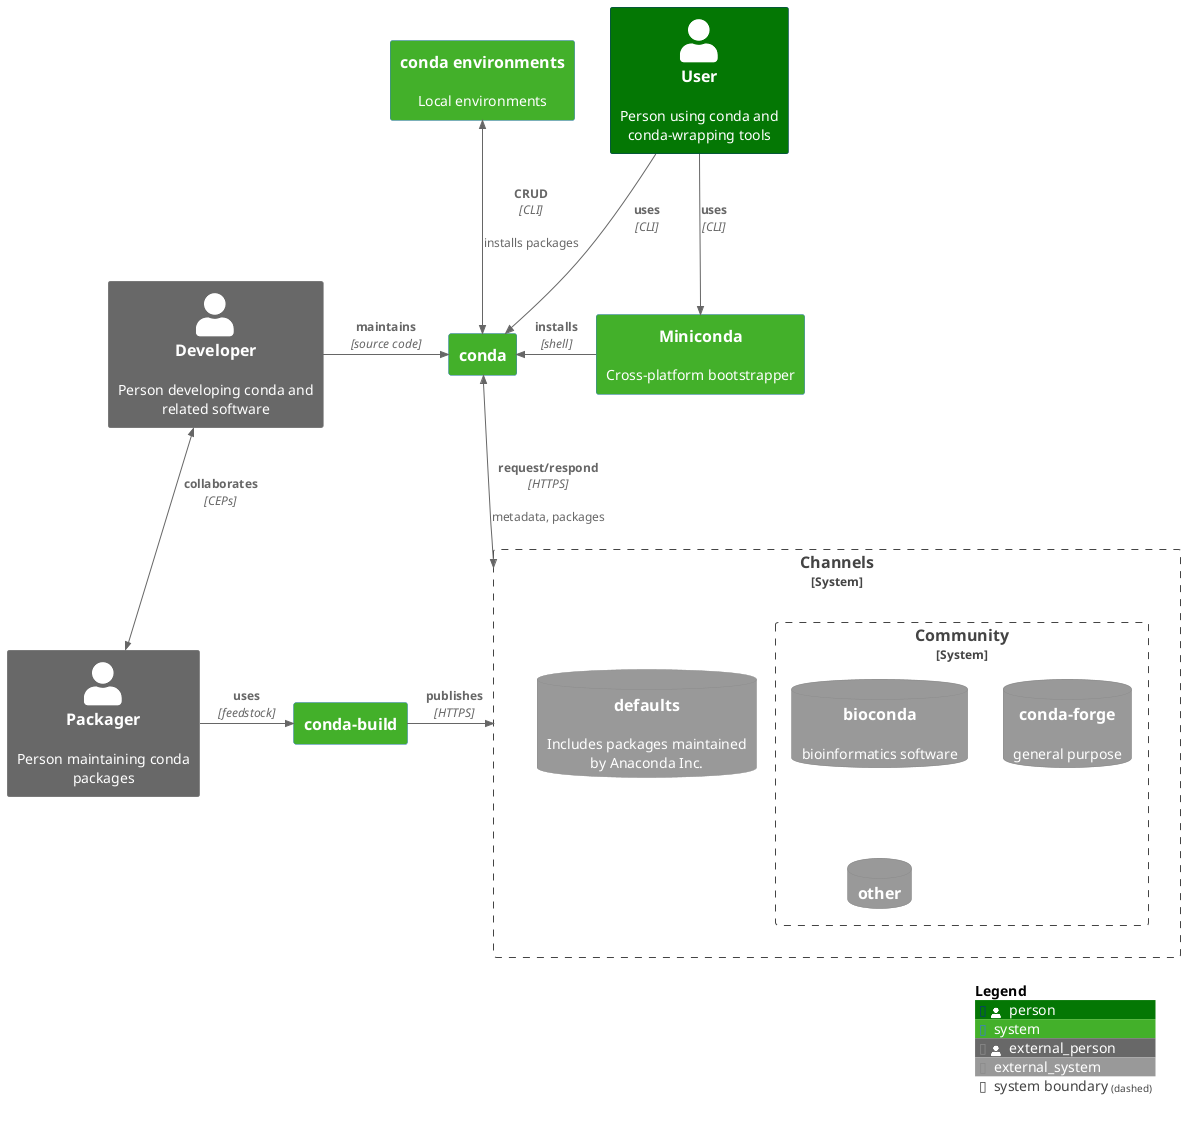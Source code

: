 @startuml
!include <C4/C4_Context>

!$light_green = "#43B02A"
!$dark_green = "#047704"

UpdateElementStyle("person", $bgColor=$dark_green)
UpdateElementStyle("system", $bgColor=$light_green)


Person(user, "User", "Person using conda and conda-wrapping tools")
Person_Ext(developer, "Developer", "Person developing conda and related software")
Person_Ext(packager, "Packager", "Person maintaining conda packages")

System(conda, "conda")
System(conda_build, "conda-build")
System(conda_env, "conda environments", "Local environments")
System(miniconda, "Miniconda", "Cross-platform bootstrapper")

System_Boundary(channels, "Channels") {
System_Boundary(community, "Community") {
  SystemDb_Ext(bioconda, "bioconda", "bioinformatics software")
  SystemDb_Ext(conda_forge, "conda-forge", "general purpose")
  SystemDb_Ext(other_channels, "other")
}
  SystemDb_Ext(defaults, "defaults", "Includes packages maintained by Anaconda Inc.")
}


Rel(user, conda, "uses", "CLI", "")
Rel(user, miniconda, "uses", "CLI", "")
Rel_L(miniconda, conda, "installs", "shell", "")
Rel_R(developer, conda, "maintains", "source code", "")
Rel_R(packager, conda_build, "uses", "feedstock", "")
Rel_R(conda_build, channels, "publishes", "HTTPS", "")

BiRel(developer, packager, "collaborates", "CEPs")

BiRel_Up(conda, conda_env, "CRUD", "CLI", "installs packages")

BiRel(conda, channels, "request/respond", "HTTPS", "metadata, packages")

SHOW_LEGEND()
@enduml
